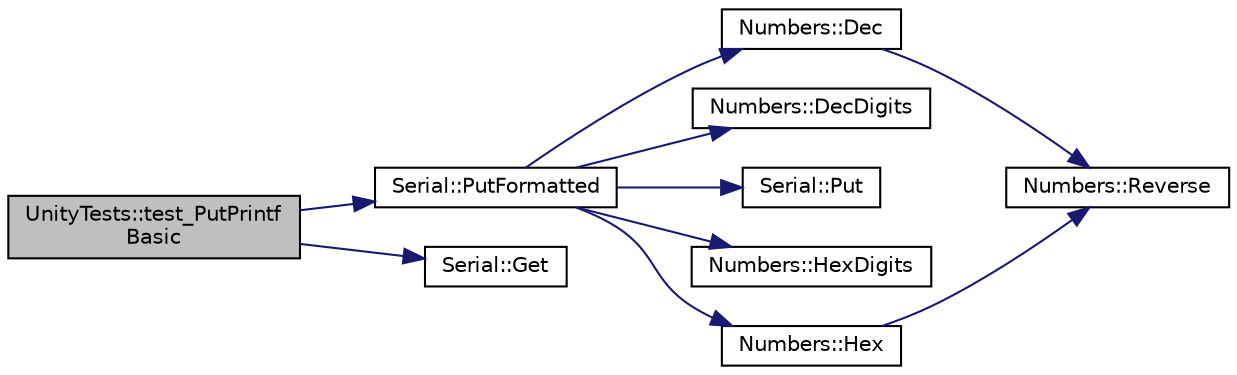 digraph "UnityTests::test_PutPrintfBasic"
{
  edge [fontname="Helvetica",fontsize="10",labelfontname="Helvetica",labelfontsize="10"];
  node [fontname="Helvetica",fontsize="10",shape=record];
  rankdir="LR";
  Node1 [label="UnityTests::test_PutPrintf\lBasic",height=0.2,width=0.4,color="black", fillcolor="grey75", style="filled" fontcolor="black"];
  Node1 -> Node2 [color="midnightblue",fontsize="10",style="solid",fontname="Helvetica"];
  Node2 [label="Serial::PutFormatted",height=0.2,width=0.4,color="black", fillcolor="white", style="filled",URL="$classSerial.html#aedaf7116af6bdf095f3d840fd6adb76a",tooltip="Transmit a string (printf function-alike)."];
  Node2 -> Node3 [color="midnightblue",fontsize="10",style="solid",fontname="Helvetica"];
  Node3 [label="Numbers::Dec",height=0.2,width=0.4,color="black", fillcolor="white", style="filled",URL="$classNumbers.html#ae09e5edb64c90cc8e96ffa0448480913",tooltip="Converts a decimal number to it&#39;s string representation."];
  Node3 -> Node4 [color="midnightblue",fontsize="10",style="solid",fontname="Helvetica"];
  Node4 [label="Numbers::Reverse",height=0.2,width=0.4,color="black", fillcolor="white", style="filled",URL="$classNumbers.html#aece35044b3a518cf718313c9b327cb79",tooltip="Reverse the order of a string&#39;s characters, in place."];
  Node2 -> Node5 [color="midnightblue",fontsize="10",style="solid",fontname="Helvetica"];
  Node5 [label="Numbers::DecDigits",height=0.2,width=0.4,color="black", fillcolor="white", style="filled",URL="$classNumbers.html#af6e77f5a7ecb28560811829bca7b96cd",tooltip="Calculate the number of digits in the decimal representation of a number."];
  Node2 -> Node6 [color="midnightblue",fontsize="10",style="solid",fontname="Helvetica"];
  Node6 [label="Serial::Put",height=0.2,width=0.4,color="black", fillcolor="white", style="filled",URL="$classSerial.html#a9cc9f1300669c411690390b0399db3e9",tooltip="Transmit a single character."];
  Node2 -> Node7 [color="midnightblue",fontsize="10",style="solid",fontname="Helvetica"];
  Node7 [label="Numbers::HexDigits",height=0.2,width=0.4,color="black", fillcolor="white", style="filled",URL="$classNumbers.html#a8d07dfd4d8a6e0235eff31e836ba6eb1",tooltip="Calculate the number of digits in the hexadecimal representation of a number."];
  Node2 -> Node8 [color="midnightblue",fontsize="10",style="solid",fontname="Helvetica"];
  Node8 [label="Numbers::Hex",height=0.2,width=0.4,color="black", fillcolor="white", style="filled",URL="$classNumbers.html#a52fabba8e32d14cb5cf261fd81c66bef",tooltip="Converts a hex number to it&#39;s string representation."];
  Node8 -> Node4 [color="midnightblue",fontsize="10",style="solid",fontname="Helvetica"];
  Node1 -> Node9 [color="midnightblue",fontsize="10",style="solid",fontname="Helvetica"];
  Node9 [label="Serial::Get",height=0.2,width=0.4,color="black", fillcolor="white", style="filled",URL="$classSerial.html#a9ff80fa40c5fd0d6528b1de41b85d6fd",tooltip="Receive a byte (wait) or timeout."];
}
